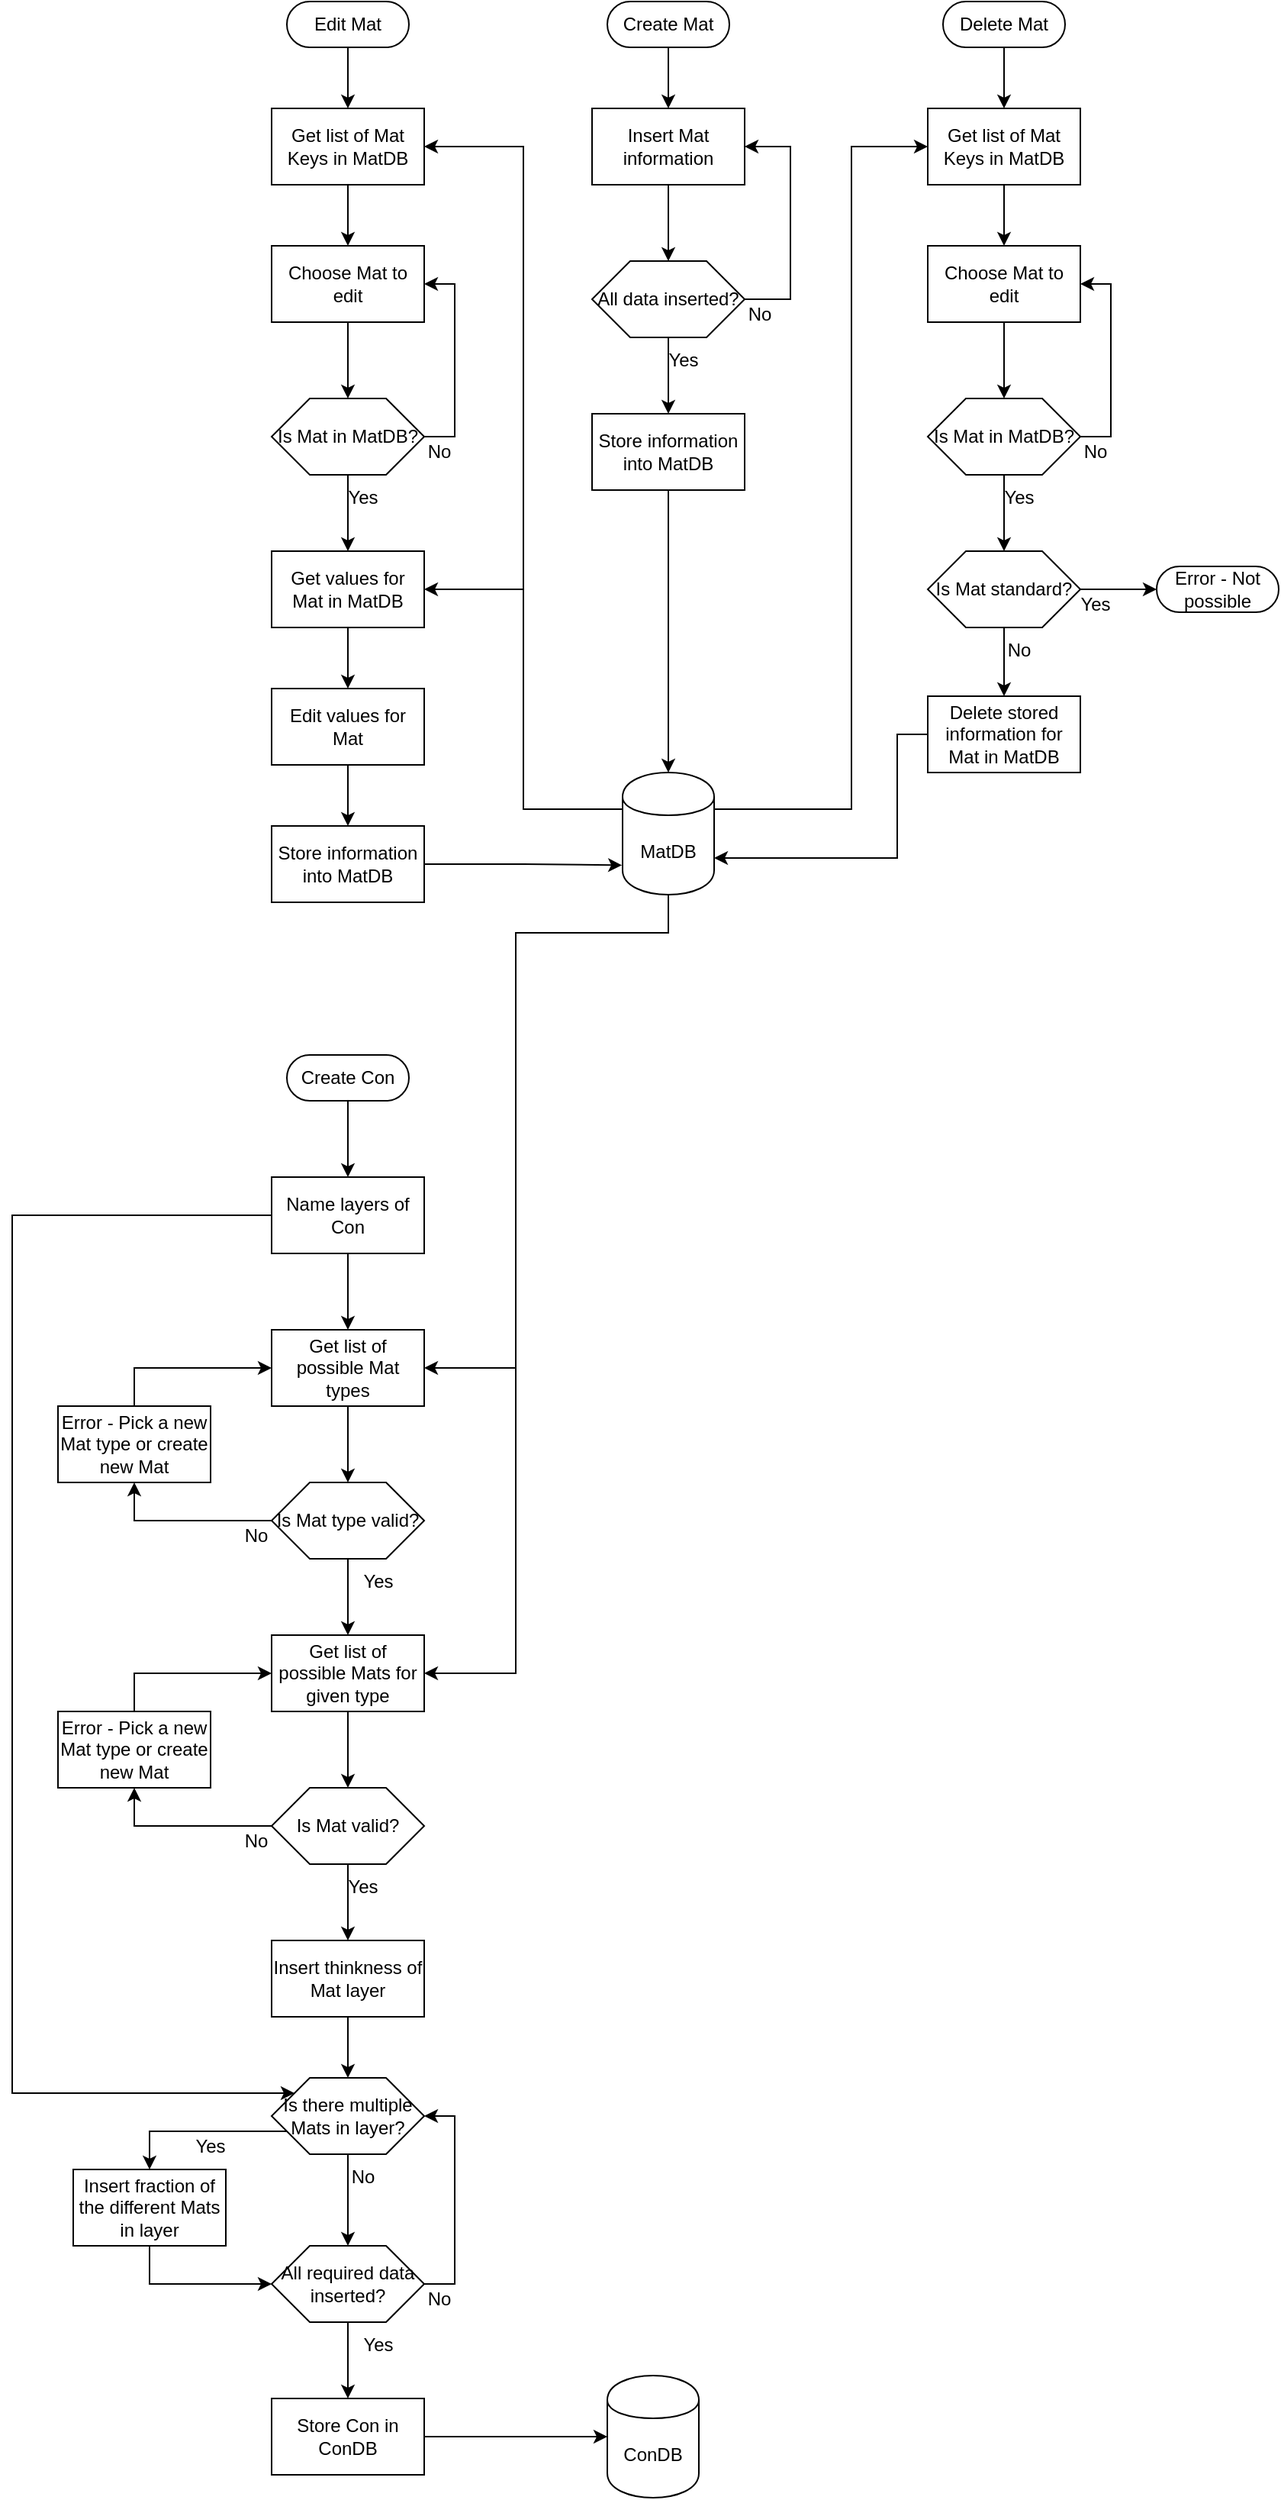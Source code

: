 <mxfile version="26.1.0">
  <diagram name="Page-1" id="2YBvvXClWsGukQMizWep">
    <mxGraphModel dx="2954" dy="1138" grid="1" gridSize="10" guides="1" tooltips="1" connect="1" arrows="1" fold="1" page="1" pageScale="1" pageWidth="850" pageHeight="1100" math="0" shadow="0">
      <root>
        <mxCell id="0" />
        <mxCell id="1" parent="0" />
        <mxCell id="h4aKraKf9S6yaCVDZAv2-63" style="edgeStyle=orthogonalEdgeStyle;rounded=0;orthogonalLoop=1;jettySize=auto;html=1;entryX=1;entryY=0.5;entryDx=0;entryDy=0;exitX=0;exitY=0.3;exitDx=0;exitDy=0;" edge="1" parent="1" source="h4aKraKf9S6yaCVDZAv2-27" target="h4aKraKf9S6yaCVDZAv2-53">
          <mxGeometry relative="1" as="geometry" />
        </mxCell>
        <mxCell id="h4aKraKf9S6yaCVDZAv2-65" style="edgeStyle=orthogonalEdgeStyle;rounded=0;orthogonalLoop=1;jettySize=auto;html=1;entryX=1;entryY=0.5;entryDx=0;entryDy=0;exitX=0;exitY=0.3;exitDx=0;exitDy=0;" edge="1" parent="1" source="h4aKraKf9S6yaCVDZAv2-27" target="h4aKraKf9S6yaCVDZAv2-62">
          <mxGeometry relative="1" as="geometry" />
        </mxCell>
        <mxCell id="h4aKraKf9S6yaCVDZAv2-88" style="edgeStyle=orthogonalEdgeStyle;rounded=0;orthogonalLoop=1;jettySize=auto;html=1;entryX=0;entryY=0.5;entryDx=0;entryDy=0;exitX=1;exitY=0.3;exitDx=0;exitDy=0;" edge="1" parent="1" source="h4aKraKf9S6yaCVDZAv2-27" target="h4aKraKf9S6yaCVDZAv2-76">
          <mxGeometry relative="1" as="geometry">
            <Array as="points">
              <mxPoint x="660" y="619" />
              <mxPoint x="660" y="185" />
            </Array>
          </mxGeometry>
        </mxCell>
        <mxCell id="h4aKraKf9S6yaCVDZAv2-145" style="edgeStyle=orthogonalEdgeStyle;rounded=0;orthogonalLoop=1;jettySize=auto;html=1;entryX=1;entryY=0.5;entryDx=0;entryDy=0;exitX=0.5;exitY=1;exitDx=0;exitDy=0;" edge="1" parent="1" source="h4aKraKf9S6yaCVDZAv2-27" target="h4aKraKf9S6yaCVDZAv2-107">
          <mxGeometry relative="1" as="geometry">
            <Array as="points">
              <mxPoint x="540" y="700" />
              <mxPoint x="440" y="700" />
              <mxPoint x="440" y="985" />
            </Array>
          </mxGeometry>
        </mxCell>
        <mxCell id="h4aKraKf9S6yaCVDZAv2-146" style="edgeStyle=orthogonalEdgeStyle;rounded=0;orthogonalLoop=1;jettySize=auto;html=1;entryX=1;entryY=0.5;entryDx=0;entryDy=0;" edge="1" parent="1" source="h4aKraKf9S6yaCVDZAv2-27" target="h4aKraKf9S6yaCVDZAv2-108">
          <mxGeometry relative="1" as="geometry">
            <Array as="points">
              <mxPoint x="540" y="700" />
              <mxPoint x="440" y="700" />
              <mxPoint x="440" y="1185" />
            </Array>
          </mxGeometry>
        </mxCell>
        <mxCell id="h4aKraKf9S6yaCVDZAv2-27" value="MatDB" style="shape=cylinder;whiteSpace=wrap;html=1;boundedLbl=1;backgroundOutline=1;" vertex="1" parent="1">
          <mxGeometry x="510" y="595" width="60" height="80" as="geometry" />
        </mxCell>
        <mxCell id="h4aKraKf9S6yaCVDZAv2-29" value="ConDB" style="shape=cylinder;whiteSpace=wrap;html=1;boundedLbl=1;backgroundOutline=1;" vertex="1" parent="1">
          <mxGeometry x="500" y="1645" width="60" height="80" as="geometry" />
        </mxCell>
        <mxCell id="h4aKraKf9S6yaCVDZAv2-37" style="edgeStyle=orthogonalEdgeStyle;rounded=0;orthogonalLoop=1;jettySize=auto;html=1;entryX=0.5;entryY=0;entryDx=0;entryDy=0;" edge="1" parent="1" source="h4aKraKf9S6yaCVDZAv2-30" target="h4aKraKf9S6yaCVDZAv2-32">
          <mxGeometry relative="1" as="geometry" />
        </mxCell>
        <mxCell id="h4aKraKf9S6yaCVDZAv2-30" value="Create Mat" style="html=1;dashed=0;whiteSpace=wrap;shape=mxgraph.dfd.start" vertex="1" parent="1">
          <mxGeometry x="500" y="90" width="80" height="30" as="geometry" />
        </mxCell>
        <mxCell id="h4aKraKf9S6yaCVDZAv2-35" style="edgeStyle=orthogonalEdgeStyle;rounded=0;orthogonalLoop=1;jettySize=auto;html=1;entryX=0.5;entryY=0;entryDx=0;entryDy=0;" edge="1" parent="1" source="h4aKraKf9S6yaCVDZAv2-32" target="h4aKraKf9S6yaCVDZAv2-33">
          <mxGeometry relative="1" as="geometry" />
        </mxCell>
        <mxCell id="h4aKraKf9S6yaCVDZAv2-32" value="Insert Mat information" style="html=1;dashed=0;whiteSpace=wrap;" vertex="1" parent="1">
          <mxGeometry x="490" y="160" width="100" height="50" as="geometry" />
        </mxCell>
        <mxCell id="h4aKraKf9S6yaCVDZAv2-40" style="edgeStyle=orthogonalEdgeStyle;rounded=0;orthogonalLoop=1;jettySize=auto;html=1;" edge="1" parent="1" source="h4aKraKf9S6yaCVDZAv2-33" target="h4aKraKf9S6yaCVDZAv2-39">
          <mxGeometry relative="1" as="geometry" />
        </mxCell>
        <mxCell id="h4aKraKf9S6yaCVDZAv2-42" style="edgeStyle=orthogonalEdgeStyle;rounded=0;orthogonalLoop=1;jettySize=auto;html=1;entryX=1;entryY=0.5;entryDx=0;entryDy=0;" edge="1" parent="1" source="h4aKraKf9S6yaCVDZAv2-33" target="h4aKraKf9S6yaCVDZAv2-32">
          <mxGeometry relative="1" as="geometry">
            <mxPoint x="640" y="210" as="targetPoint" />
            <Array as="points">
              <mxPoint x="620" y="285" />
              <mxPoint x="620" y="185" />
            </Array>
          </mxGeometry>
        </mxCell>
        <mxCell id="h4aKraKf9S6yaCVDZAv2-33" value="All data inserted?" style="shape=hexagon;perimeter=hexagonPerimeter2;whiteSpace=wrap;html=1;size=0.25" vertex="1" parent="1">
          <mxGeometry x="490" y="260" width="100" height="50" as="geometry" />
        </mxCell>
        <mxCell id="h4aKraKf9S6yaCVDZAv2-50" value="" style="edgeStyle=orthogonalEdgeStyle;rounded=0;orthogonalLoop=1;jettySize=auto;html=1;" edge="1" parent="1" source="h4aKraKf9S6yaCVDZAv2-39" target="h4aKraKf9S6yaCVDZAv2-27">
          <mxGeometry relative="1" as="geometry" />
        </mxCell>
        <mxCell id="h4aKraKf9S6yaCVDZAv2-39" value="Store information into MatDB" style="html=1;dashed=0;whiteSpace=wrap;" vertex="1" parent="1">
          <mxGeometry x="490" y="360" width="100" height="50" as="geometry" />
        </mxCell>
        <mxCell id="h4aKraKf9S6yaCVDZAv2-46" value="Yes" style="text;strokeColor=none;align=center;fillColor=none;html=1;verticalAlign=middle;whiteSpace=wrap;rounded=0;" vertex="1" parent="1">
          <mxGeometry x="520" y="310" width="60" height="30" as="geometry" />
        </mxCell>
        <mxCell id="h4aKraKf9S6yaCVDZAv2-49" value="No" style="text;strokeColor=none;align=center;fillColor=none;html=1;verticalAlign=middle;whiteSpace=wrap;rounded=0;" vertex="1" parent="1">
          <mxGeometry x="570" y="280" width="60" height="30" as="geometry" />
        </mxCell>
        <mxCell id="h4aKraKf9S6yaCVDZAv2-58" value="" style="edgeStyle=orthogonalEdgeStyle;rounded=0;orthogonalLoop=1;jettySize=auto;html=1;" edge="1" parent="1" source="h4aKraKf9S6yaCVDZAv2-51" target="h4aKraKf9S6yaCVDZAv2-53">
          <mxGeometry relative="1" as="geometry" />
        </mxCell>
        <mxCell id="h4aKraKf9S6yaCVDZAv2-51" value="Edit Mat" style="html=1;dashed=0;whiteSpace=wrap;shape=mxgraph.dfd.start" vertex="1" parent="1">
          <mxGeometry x="290" y="90" width="80" height="30" as="geometry" />
        </mxCell>
        <mxCell id="h4aKraKf9S6yaCVDZAv2-56" style="edgeStyle=orthogonalEdgeStyle;rounded=0;orthogonalLoop=1;jettySize=auto;html=1;entryX=0.5;entryY=0;entryDx=0;entryDy=0;" edge="1" parent="1" source="h4aKraKf9S6yaCVDZAv2-52" target="h4aKraKf9S6yaCVDZAv2-54">
          <mxGeometry relative="1" as="geometry" />
        </mxCell>
        <mxCell id="h4aKraKf9S6yaCVDZAv2-52" value="Choose Mat to edit" style="html=1;dashed=0;whiteSpace=wrap;" vertex="1" parent="1">
          <mxGeometry x="280" y="250" width="100" height="50" as="geometry" />
        </mxCell>
        <mxCell id="h4aKraKf9S6yaCVDZAv2-57" value="" style="edgeStyle=orthogonalEdgeStyle;rounded=0;orthogonalLoop=1;jettySize=auto;html=1;" edge="1" parent="1" source="h4aKraKf9S6yaCVDZAv2-53" target="h4aKraKf9S6yaCVDZAv2-52">
          <mxGeometry relative="1" as="geometry" />
        </mxCell>
        <mxCell id="h4aKraKf9S6yaCVDZAv2-53" value="Get list of Mat Keys in MatDB" style="html=1;dashed=0;whiteSpace=wrap;" vertex="1" parent="1">
          <mxGeometry x="280" y="160" width="100" height="50" as="geometry" />
        </mxCell>
        <mxCell id="h4aKraKf9S6yaCVDZAv2-55" style="edgeStyle=orthogonalEdgeStyle;rounded=0;orthogonalLoop=1;jettySize=auto;html=1;entryX=1;entryY=0.5;entryDx=0;entryDy=0;" edge="1" parent="1" source="h4aKraKf9S6yaCVDZAv2-54" target="h4aKraKf9S6yaCVDZAv2-52">
          <mxGeometry relative="1" as="geometry">
            <Array as="points">
              <mxPoint x="400" y="375" />
              <mxPoint x="400" y="275" />
            </Array>
          </mxGeometry>
        </mxCell>
        <mxCell id="h4aKraKf9S6yaCVDZAv2-64" value="" style="edgeStyle=orthogonalEdgeStyle;rounded=0;orthogonalLoop=1;jettySize=auto;html=1;" edge="1" parent="1" source="h4aKraKf9S6yaCVDZAv2-54" target="h4aKraKf9S6yaCVDZAv2-62">
          <mxGeometry relative="1" as="geometry" />
        </mxCell>
        <mxCell id="h4aKraKf9S6yaCVDZAv2-54" value="Is Mat in MatDB?" style="shape=hexagon;perimeter=hexagonPerimeter2;whiteSpace=wrap;html=1;size=0.25" vertex="1" parent="1">
          <mxGeometry x="280" y="350" width="100" height="50" as="geometry" />
        </mxCell>
        <mxCell id="h4aKraKf9S6yaCVDZAv2-59" value="Yes" style="text;strokeColor=none;align=center;fillColor=none;html=1;verticalAlign=middle;whiteSpace=wrap;rounded=0;" vertex="1" parent="1">
          <mxGeometry x="310" y="400" width="60" height="30" as="geometry" />
        </mxCell>
        <mxCell id="h4aKraKf9S6yaCVDZAv2-60" value="No" style="text;strokeColor=none;align=center;fillColor=none;html=1;verticalAlign=middle;whiteSpace=wrap;rounded=0;" vertex="1" parent="1">
          <mxGeometry x="360" y="370" width="60" height="30" as="geometry" />
        </mxCell>
        <mxCell id="h4aKraKf9S6yaCVDZAv2-68" value="" style="edgeStyle=orthogonalEdgeStyle;rounded=0;orthogonalLoop=1;jettySize=auto;html=1;" edge="1" parent="1" source="h4aKraKf9S6yaCVDZAv2-62" target="h4aKraKf9S6yaCVDZAv2-66">
          <mxGeometry relative="1" as="geometry" />
        </mxCell>
        <mxCell id="h4aKraKf9S6yaCVDZAv2-62" value="Get values for Mat in MatDB" style="html=1;dashed=0;whiteSpace=wrap;" vertex="1" parent="1">
          <mxGeometry x="280" y="450" width="100" height="50" as="geometry" />
        </mxCell>
        <mxCell id="h4aKraKf9S6yaCVDZAv2-69" value="" style="edgeStyle=orthogonalEdgeStyle;rounded=0;orthogonalLoop=1;jettySize=auto;html=1;" edge="1" parent="1" source="h4aKraKf9S6yaCVDZAv2-66" target="h4aKraKf9S6yaCVDZAv2-67">
          <mxGeometry relative="1" as="geometry" />
        </mxCell>
        <mxCell id="h4aKraKf9S6yaCVDZAv2-66" value="Edit values for Mat" style="html=1;dashed=0;whiteSpace=wrap;" vertex="1" parent="1">
          <mxGeometry x="280" y="540" width="100" height="50" as="geometry" />
        </mxCell>
        <mxCell id="h4aKraKf9S6yaCVDZAv2-71" style="edgeStyle=orthogonalEdgeStyle;rounded=0;orthogonalLoop=1;jettySize=auto;html=1;entryX=-0.007;entryY=0.759;entryDx=0;entryDy=0;entryPerimeter=0;" edge="1" parent="1" source="h4aKraKf9S6yaCVDZAv2-67" target="h4aKraKf9S6yaCVDZAv2-27">
          <mxGeometry relative="1" as="geometry" />
        </mxCell>
        <mxCell id="h4aKraKf9S6yaCVDZAv2-67" value="Store information into MatDB" style="html=1;dashed=0;whiteSpace=wrap;" vertex="1" parent="1">
          <mxGeometry x="280" y="630" width="100" height="50" as="geometry" />
        </mxCell>
        <mxCell id="h4aKraKf9S6yaCVDZAv2-83" value="" style="edgeStyle=orthogonalEdgeStyle;rounded=0;orthogonalLoop=1;jettySize=auto;html=1;" edge="1" parent="1" source="h4aKraKf9S6yaCVDZAv2-73" target="h4aKraKf9S6yaCVDZAv2-76">
          <mxGeometry relative="1" as="geometry" />
        </mxCell>
        <mxCell id="h4aKraKf9S6yaCVDZAv2-73" value="Delete Mat" style="html=1;dashed=0;whiteSpace=wrap;shape=mxgraph.dfd.start" vertex="1" parent="1">
          <mxGeometry x="720" y="90" width="80" height="30" as="geometry" />
        </mxCell>
        <mxCell id="h4aKraKf9S6yaCVDZAv2-82" style="edgeStyle=orthogonalEdgeStyle;rounded=0;orthogonalLoop=1;jettySize=auto;html=1;entryX=0.5;entryY=0;entryDx=0;entryDy=0;" edge="1" parent="1" source="h4aKraKf9S6yaCVDZAv2-74" target="h4aKraKf9S6yaCVDZAv2-78">
          <mxGeometry relative="1" as="geometry" />
        </mxCell>
        <mxCell id="h4aKraKf9S6yaCVDZAv2-74" value="Choose Mat to edit" style="html=1;dashed=0;whiteSpace=wrap;" vertex="1" parent="1">
          <mxGeometry x="710" y="250" width="100" height="50" as="geometry" />
        </mxCell>
        <mxCell id="h4aKraKf9S6yaCVDZAv2-75" value="" style="edgeStyle=orthogonalEdgeStyle;rounded=0;orthogonalLoop=1;jettySize=auto;html=1;" edge="1" parent="1" source="h4aKraKf9S6yaCVDZAv2-76" target="h4aKraKf9S6yaCVDZAv2-74">
          <mxGeometry relative="1" as="geometry" />
        </mxCell>
        <mxCell id="h4aKraKf9S6yaCVDZAv2-76" value="Get list of Mat Keys in MatDB" style="html=1;dashed=0;whiteSpace=wrap;" vertex="1" parent="1">
          <mxGeometry x="710" y="160" width="100" height="50" as="geometry" />
        </mxCell>
        <mxCell id="h4aKraKf9S6yaCVDZAv2-77" style="edgeStyle=orthogonalEdgeStyle;rounded=0;orthogonalLoop=1;jettySize=auto;html=1;entryX=1;entryY=0.5;entryDx=0;entryDy=0;" edge="1" parent="1" source="h4aKraKf9S6yaCVDZAv2-78" target="h4aKraKf9S6yaCVDZAv2-74">
          <mxGeometry relative="1" as="geometry">
            <Array as="points">
              <mxPoint x="830" y="375" />
              <mxPoint x="830" y="275" />
            </Array>
          </mxGeometry>
        </mxCell>
        <mxCell id="h4aKraKf9S6yaCVDZAv2-91" style="edgeStyle=orthogonalEdgeStyle;rounded=0;orthogonalLoop=1;jettySize=auto;html=1;" edge="1" parent="1" source="h4aKraKf9S6yaCVDZAv2-78" target="h4aKraKf9S6yaCVDZAv2-90">
          <mxGeometry relative="1" as="geometry" />
        </mxCell>
        <mxCell id="h4aKraKf9S6yaCVDZAv2-78" value="Is Mat in MatDB?" style="shape=hexagon;perimeter=hexagonPerimeter2;whiteSpace=wrap;html=1;size=0.25" vertex="1" parent="1">
          <mxGeometry x="710" y="350" width="100" height="50" as="geometry" />
        </mxCell>
        <mxCell id="h4aKraKf9S6yaCVDZAv2-79" value="Yes" style="text;strokeColor=none;align=center;fillColor=none;html=1;verticalAlign=middle;whiteSpace=wrap;rounded=0;" vertex="1" parent="1">
          <mxGeometry x="740" y="400" width="60" height="30" as="geometry" />
        </mxCell>
        <mxCell id="h4aKraKf9S6yaCVDZAv2-80" value="No" style="text;strokeColor=none;align=center;fillColor=none;html=1;verticalAlign=middle;whiteSpace=wrap;rounded=0;" vertex="1" parent="1">
          <mxGeometry x="790" y="370" width="60" height="30" as="geometry" />
        </mxCell>
        <mxCell id="h4aKraKf9S6yaCVDZAv2-94" style="edgeStyle=orthogonalEdgeStyle;rounded=0;orthogonalLoop=1;jettySize=auto;html=1;" edge="1" parent="1" source="h4aKraKf9S6yaCVDZAv2-90" target="h4aKraKf9S6yaCVDZAv2-93">
          <mxGeometry relative="1" as="geometry" />
        </mxCell>
        <mxCell id="h4aKraKf9S6yaCVDZAv2-98" style="edgeStyle=orthogonalEdgeStyle;rounded=0;orthogonalLoop=1;jettySize=auto;html=1;entryX=0.5;entryY=0;entryDx=0;entryDy=0;" edge="1" parent="1" source="h4aKraKf9S6yaCVDZAv2-90" target="h4aKraKf9S6yaCVDZAv2-97">
          <mxGeometry relative="1" as="geometry" />
        </mxCell>
        <mxCell id="h4aKraKf9S6yaCVDZAv2-90" value="Is Mat standard?" style="shape=hexagon;perimeter=hexagonPerimeter2;whiteSpace=wrap;html=1;size=0.25" vertex="1" parent="1">
          <mxGeometry x="710" y="450" width="100" height="50" as="geometry" />
        </mxCell>
        <mxCell id="h4aKraKf9S6yaCVDZAv2-93" value="Error - Not possible" style="html=1;dashed=0;whiteSpace=wrap;shape=mxgraph.dfd.start" vertex="1" parent="1">
          <mxGeometry x="860" y="460" width="80" height="30" as="geometry" />
        </mxCell>
        <mxCell id="h4aKraKf9S6yaCVDZAv2-95" value="No" style="text;strokeColor=none;align=center;fillColor=none;html=1;verticalAlign=middle;whiteSpace=wrap;rounded=0;" vertex="1" parent="1">
          <mxGeometry x="740" y="500" width="60" height="30" as="geometry" />
        </mxCell>
        <mxCell id="h4aKraKf9S6yaCVDZAv2-100" style="edgeStyle=orthogonalEdgeStyle;rounded=0;orthogonalLoop=1;jettySize=auto;html=1;entryX=1;entryY=0.7;entryDx=0;entryDy=0;" edge="1" parent="1" source="h4aKraKf9S6yaCVDZAv2-97" target="h4aKraKf9S6yaCVDZAv2-27">
          <mxGeometry relative="1" as="geometry">
            <Array as="points">
              <mxPoint x="690" y="570" />
              <mxPoint x="690" y="651" />
            </Array>
          </mxGeometry>
        </mxCell>
        <mxCell id="h4aKraKf9S6yaCVDZAv2-97" value="Delete stored information for Mat in MatDB" style="html=1;dashed=0;whiteSpace=wrap;" vertex="1" parent="1">
          <mxGeometry x="710" y="545" width="100" height="50" as="geometry" />
        </mxCell>
        <mxCell id="h4aKraKf9S6yaCVDZAv2-99" value="Yes" style="text;strokeColor=none;align=center;fillColor=none;html=1;verticalAlign=middle;whiteSpace=wrap;rounded=0;" vertex="1" parent="1">
          <mxGeometry x="790" y="470" width="60" height="30" as="geometry" />
        </mxCell>
        <mxCell id="h4aKraKf9S6yaCVDZAv2-113" value="" style="edgeStyle=orthogonalEdgeStyle;rounded=0;orthogonalLoop=1;jettySize=auto;html=1;" edge="1" parent="1" source="h4aKraKf9S6yaCVDZAv2-105" target="h4aKraKf9S6yaCVDZAv2-106">
          <mxGeometry relative="1" as="geometry" />
        </mxCell>
        <mxCell id="h4aKraKf9S6yaCVDZAv2-105" value="Create Con" style="html=1;dashed=0;whiteSpace=wrap;shape=mxgraph.dfd.start" vertex="1" parent="1">
          <mxGeometry x="290" y="780" width="80" height="30" as="geometry" />
        </mxCell>
        <mxCell id="h4aKraKf9S6yaCVDZAv2-112" value="" style="edgeStyle=orthogonalEdgeStyle;rounded=0;orthogonalLoop=1;jettySize=auto;html=1;" edge="1" parent="1" source="h4aKraKf9S6yaCVDZAv2-106" target="h4aKraKf9S6yaCVDZAv2-107">
          <mxGeometry relative="1" as="geometry" />
        </mxCell>
        <mxCell id="h4aKraKf9S6yaCVDZAv2-130" style="edgeStyle=orthogonalEdgeStyle;rounded=0;orthogonalLoop=1;jettySize=auto;html=1;exitX=0;exitY=0.5;exitDx=0;exitDy=0;" edge="1" parent="1" source="h4aKraKf9S6yaCVDZAv2-106" target="h4aKraKf9S6yaCVDZAv2-127">
          <mxGeometry relative="1" as="geometry">
            <Array as="points">
              <mxPoint x="110" y="885" />
              <mxPoint x="110" y="1460" />
            </Array>
          </mxGeometry>
        </mxCell>
        <mxCell id="h4aKraKf9S6yaCVDZAv2-106" value="Name layers of Con" style="html=1;dashed=0;whiteSpace=wrap;" vertex="1" parent="1">
          <mxGeometry x="280" y="860" width="100" height="50" as="geometry" />
        </mxCell>
        <mxCell id="h4aKraKf9S6yaCVDZAv2-111" value="" style="edgeStyle=orthogonalEdgeStyle;rounded=0;orthogonalLoop=1;jettySize=auto;html=1;" edge="1" parent="1" source="h4aKraKf9S6yaCVDZAv2-107" target="h4aKraKf9S6yaCVDZAv2-109">
          <mxGeometry relative="1" as="geometry" />
        </mxCell>
        <mxCell id="h4aKraKf9S6yaCVDZAv2-107" value="Get list of possible Mat types" style="html=1;dashed=0;whiteSpace=wrap;" vertex="1" parent="1">
          <mxGeometry x="280" y="960" width="100" height="50" as="geometry" />
        </mxCell>
        <mxCell id="h4aKraKf9S6yaCVDZAv2-118" value="" style="edgeStyle=orthogonalEdgeStyle;rounded=0;orthogonalLoop=1;jettySize=auto;html=1;" edge="1" parent="1" source="h4aKraKf9S6yaCVDZAv2-108" target="h4aKraKf9S6yaCVDZAv2-117">
          <mxGeometry relative="1" as="geometry" />
        </mxCell>
        <mxCell id="h4aKraKf9S6yaCVDZAv2-108" value="Get list of possible Mats for given type" style="html=1;dashed=0;whiteSpace=wrap;" vertex="1" parent="1">
          <mxGeometry x="280" y="1160" width="100" height="50" as="geometry" />
        </mxCell>
        <mxCell id="h4aKraKf9S6yaCVDZAv2-110" value="" style="edgeStyle=orthogonalEdgeStyle;rounded=0;orthogonalLoop=1;jettySize=auto;html=1;" edge="1" parent="1" source="h4aKraKf9S6yaCVDZAv2-109" target="h4aKraKf9S6yaCVDZAv2-108">
          <mxGeometry relative="1" as="geometry" />
        </mxCell>
        <mxCell id="h4aKraKf9S6yaCVDZAv2-114" style="edgeStyle=orthogonalEdgeStyle;rounded=0;orthogonalLoop=1;jettySize=auto;html=1;entryX=0.5;entryY=1;entryDx=0;entryDy=0;" edge="1" parent="1" source="h4aKraKf9S6yaCVDZAv2-109" target="h4aKraKf9S6yaCVDZAv2-115">
          <mxGeometry relative="1" as="geometry">
            <mxPoint x="190" y="1085" as="targetPoint" />
          </mxGeometry>
        </mxCell>
        <mxCell id="h4aKraKf9S6yaCVDZAv2-109" value="Is Mat type valid?" style="shape=hexagon;perimeter=hexagonPerimeter2;whiteSpace=wrap;html=1;size=0.25" vertex="1" parent="1">
          <mxGeometry x="280" y="1060" width="100" height="50" as="geometry" />
        </mxCell>
        <mxCell id="h4aKraKf9S6yaCVDZAv2-116" style="edgeStyle=orthogonalEdgeStyle;rounded=0;orthogonalLoop=1;jettySize=auto;html=1;entryX=0;entryY=0.5;entryDx=0;entryDy=0;exitX=0.5;exitY=0;exitDx=0;exitDy=0;" edge="1" parent="1" source="h4aKraKf9S6yaCVDZAv2-115" target="h4aKraKf9S6yaCVDZAv2-107">
          <mxGeometry relative="1" as="geometry" />
        </mxCell>
        <mxCell id="h4aKraKf9S6yaCVDZAv2-115" value="Error - Pick a new Mat type or create new Mat" style="html=1;dashed=0;whiteSpace=wrap;" vertex="1" parent="1">
          <mxGeometry x="140" y="1010" width="100" height="50" as="geometry" />
        </mxCell>
        <mxCell id="h4aKraKf9S6yaCVDZAv2-128" value="" style="edgeStyle=orthogonalEdgeStyle;rounded=0;orthogonalLoop=1;jettySize=auto;html=1;" edge="1" parent="1" source="h4aKraKf9S6yaCVDZAv2-117" target="h4aKraKf9S6yaCVDZAv2-126">
          <mxGeometry relative="1" as="geometry" />
        </mxCell>
        <mxCell id="h4aKraKf9S6yaCVDZAv2-117" value="Is Mat valid?" style="shape=hexagon;perimeter=hexagonPerimeter2;whiteSpace=wrap;html=1;size=0.25" vertex="1" parent="1">
          <mxGeometry x="280" y="1260" width="100" height="50" as="geometry" />
        </mxCell>
        <mxCell id="h4aKraKf9S6yaCVDZAv2-119" style="edgeStyle=orthogonalEdgeStyle;rounded=0;orthogonalLoop=1;jettySize=auto;html=1;entryX=0.5;entryY=1;entryDx=0;entryDy=0;exitX=0;exitY=0.5;exitDx=0;exitDy=0;" edge="1" parent="1" target="h4aKraKf9S6yaCVDZAv2-121" source="h4aKraKf9S6yaCVDZAv2-117">
          <mxGeometry relative="1" as="geometry">
            <mxPoint x="160" y="1280" as="targetPoint" />
            <mxPoint x="250" y="1280" as="sourcePoint" />
          </mxGeometry>
        </mxCell>
        <mxCell id="h4aKraKf9S6yaCVDZAv2-120" style="edgeStyle=orthogonalEdgeStyle;rounded=0;orthogonalLoop=1;jettySize=auto;html=1;entryX=0;entryY=0.5;entryDx=0;entryDy=0;exitX=0.5;exitY=0;exitDx=0;exitDy=0;" edge="1" parent="1" source="h4aKraKf9S6yaCVDZAv2-121" target="h4aKraKf9S6yaCVDZAv2-108">
          <mxGeometry relative="1" as="geometry">
            <mxPoint x="250" y="1180" as="targetPoint" />
          </mxGeometry>
        </mxCell>
        <mxCell id="h4aKraKf9S6yaCVDZAv2-121" value="Error - Pick a new Mat type&amp;nbsp;or create new Mat" style="html=1;dashed=0;whiteSpace=wrap;" vertex="1" parent="1">
          <mxGeometry x="140" y="1210" width="100" height="50" as="geometry" />
        </mxCell>
        <mxCell id="h4aKraKf9S6yaCVDZAv2-122" value="Yes" style="text;strokeColor=none;align=center;fillColor=none;html=1;verticalAlign=middle;whiteSpace=wrap;rounded=0;" vertex="1" parent="1">
          <mxGeometry x="310" y="1310" width="60" height="30" as="geometry" />
        </mxCell>
        <mxCell id="h4aKraKf9S6yaCVDZAv2-124" value="No" style="text;strokeColor=none;align=center;fillColor=none;html=1;verticalAlign=middle;whiteSpace=wrap;rounded=0;" vertex="1" parent="1">
          <mxGeometry x="240" y="1280" width="60" height="30" as="geometry" />
        </mxCell>
        <mxCell id="h4aKraKf9S6yaCVDZAv2-125" value="No" style="text;strokeColor=none;align=center;fillColor=none;html=1;verticalAlign=middle;whiteSpace=wrap;rounded=0;" vertex="1" parent="1">
          <mxGeometry x="240" y="1080" width="60" height="30" as="geometry" />
        </mxCell>
        <mxCell id="h4aKraKf9S6yaCVDZAv2-129" value="" style="edgeStyle=orthogonalEdgeStyle;rounded=0;orthogonalLoop=1;jettySize=auto;html=1;" edge="1" parent="1" source="h4aKraKf9S6yaCVDZAv2-126" target="h4aKraKf9S6yaCVDZAv2-127">
          <mxGeometry relative="1" as="geometry" />
        </mxCell>
        <mxCell id="h4aKraKf9S6yaCVDZAv2-126" value="Insert thinkness of Mat layer" style="html=1;dashed=0;whiteSpace=wrap;" vertex="1" parent="1">
          <mxGeometry x="280" y="1360" width="100" height="50" as="geometry" />
        </mxCell>
        <mxCell id="h4aKraKf9S6yaCVDZAv2-132" style="edgeStyle=orthogonalEdgeStyle;rounded=0;orthogonalLoop=1;jettySize=auto;html=1;exitX=0;exitY=0.75;exitDx=0;exitDy=0;" edge="1" parent="1" source="h4aKraKf9S6yaCVDZAv2-127" target="h4aKraKf9S6yaCVDZAv2-131">
          <mxGeometry relative="1" as="geometry" />
        </mxCell>
        <mxCell id="h4aKraKf9S6yaCVDZAv2-138" style="edgeStyle=orthogonalEdgeStyle;rounded=0;orthogonalLoop=1;jettySize=auto;html=1;entryX=0.5;entryY=0;entryDx=0;entryDy=0;" edge="1" parent="1" source="h4aKraKf9S6yaCVDZAv2-127" target="h4aKraKf9S6yaCVDZAv2-136">
          <mxGeometry relative="1" as="geometry" />
        </mxCell>
        <mxCell id="h4aKraKf9S6yaCVDZAv2-127" value="Is there multiple Mats in layer?" style="shape=hexagon;perimeter=hexagonPerimeter2;whiteSpace=wrap;html=1;size=0.25" vertex="1" parent="1">
          <mxGeometry x="280" y="1450" width="100" height="50" as="geometry" />
        </mxCell>
        <mxCell id="h4aKraKf9S6yaCVDZAv2-137" style="edgeStyle=orthogonalEdgeStyle;rounded=0;orthogonalLoop=1;jettySize=auto;html=1;entryX=0;entryY=0.5;entryDx=0;entryDy=0;exitX=0.5;exitY=1;exitDx=0;exitDy=0;" edge="1" parent="1" source="h4aKraKf9S6yaCVDZAv2-131" target="h4aKraKf9S6yaCVDZAv2-136">
          <mxGeometry relative="1" as="geometry" />
        </mxCell>
        <mxCell id="h4aKraKf9S6yaCVDZAv2-131" value="Insert fraction of the different Mats in layer" style="html=1;dashed=0;whiteSpace=wrap;" vertex="1" parent="1">
          <mxGeometry x="150" y="1510" width="100" height="50" as="geometry" />
        </mxCell>
        <mxCell id="h4aKraKf9S6yaCVDZAv2-133" value="Yes" style="text;strokeColor=none;align=center;fillColor=none;html=1;verticalAlign=middle;whiteSpace=wrap;rounded=0;" vertex="1" parent="1">
          <mxGeometry x="320" y="1110" width="60" height="30" as="geometry" />
        </mxCell>
        <mxCell id="h4aKraKf9S6yaCVDZAv2-134" value="Yes" style="text;strokeColor=none;align=center;fillColor=none;html=1;verticalAlign=middle;whiteSpace=wrap;rounded=0;" vertex="1" parent="1">
          <mxGeometry x="210" y="1480" width="60" height="30" as="geometry" />
        </mxCell>
        <mxCell id="h4aKraKf9S6yaCVDZAv2-144" style="edgeStyle=orthogonalEdgeStyle;rounded=0;orthogonalLoop=1;jettySize=auto;html=1;" edge="1" parent="1" source="h4aKraKf9S6yaCVDZAv2-135" target="h4aKraKf9S6yaCVDZAv2-29">
          <mxGeometry relative="1" as="geometry" />
        </mxCell>
        <mxCell id="h4aKraKf9S6yaCVDZAv2-135" value="Store Con in ConDB" style="html=1;dashed=0;whiteSpace=wrap;" vertex="1" parent="1">
          <mxGeometry x="280" y="1660" width="100" height="50" as="geometry" />
        </mxCell>
        <mxCell id="h4aKraKf9S6yaCVDZAv2-139" style="edgeStyle=orthogonalEdgeStyle;rounded=0;orthogonalLoop=1;jettySize=auto;html=1;entryX=1;entryY=0.5;entryDx=0;entryDy=0;exitX=1;exitY=0.5;exitDx=0;exitDy=0;" edge="1" parent="1" source="h4aKraKf9S6yaCVDZAv2-136" target="h4aKraKf9S6yaCVDZAv2-127">
          <mxGeometry relative="1" as="geometry" />
        </mxCell>
        <mxCell id="h4aKraKf9S6yaCVDZAv2-143" value="" style="edgeStyle=orthogonalEdgeStyle;rounded=0;orthogonalLoop=1;jettySize=auto;html=1;" edge="1" parent="1" source="h4aKraKf9S6yaCVDZAv2-136" target="h4aKraKf9S6yaCVDZAv2-135">
          <mxGeometry relative="1" as="geometry" />
        </mxCell>
        <mxCell id="h4aKraKf9S6yaCVDZAv2-136" value="All required data inserted?" style="shape=hexagon;perimeter=hexagonPerimeter2;whiteSpace=wrap;html=1;size=0.25" vertex="1" parent="1">
          <mxGeometry x="280" y="1560" width="100" height="50" as="geometry" />
        </mxCell>
        <mxCell id="h4aKraKf9S6yaCVDZAv2-140" value="No" style="text;strokeColor=none;align=center;fillColor=none;html=1;verticalAlign=middle;whiteSpace=wrap;rounded=0;" vertex="1" parent="1">
          <mxGeometry x="310" y="1500" width="60" height="30" as="geometry" />
        </mxCell>
        <mxCell id="h4aKraKf9S6yaCVDZAv2-141" value="No" style="text;strokeColor=none;align=center;fillColor=none;html=1;verticalAlign=middle;whiteSpace=wrap;rounded=0;" vertex="1" parent="1">
          <mxGeometry x="360" y="1580" width="60" height="30" as="geometry" />
        </mxCell>
        <mxCell id="h4aKraKf9S6yaCVDZAv2-142" value="Yes" style="text;strokeColor=none;align=center;fillColor=none;html=1;verticalAlign=middle;whiteSpace=wrap;rounded=0;" vertex="1" parent="1">
          <mxGeometry x="320" y="1610" width="60" height="30" as="geometry" />
        </mxCell>
      </root>
    </mxGraphModel>
  </diagram>
</mxfile>
